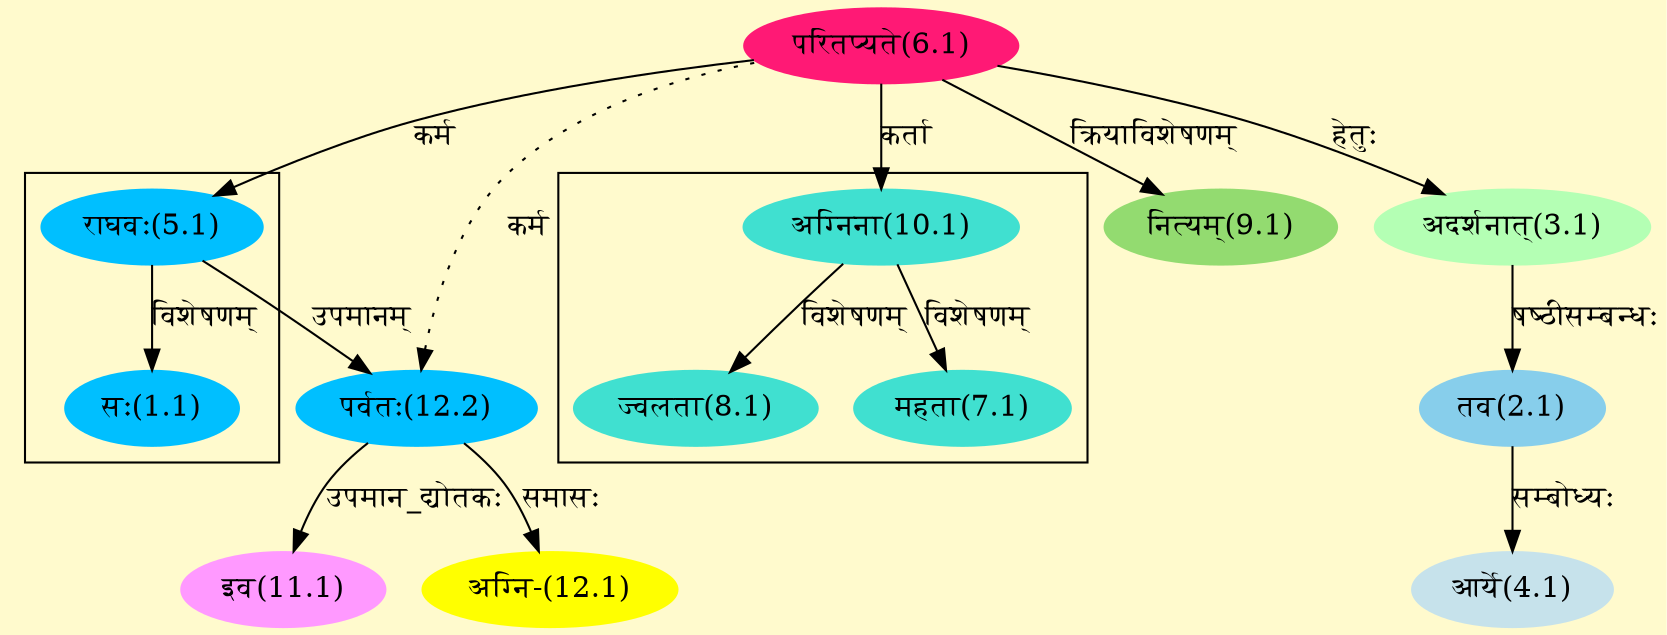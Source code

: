 digraph G{
rankdir=BT;
 compound=true;
 bgcolor="lemonchiffon1";

subgraph cluster_1{
Node1_1 [style=filled, color="#00BFFF" label = "सः(1.1)"]
Node5_1 [style=filled, color="#00BFFF" label = "राघवः(5.1)"]

}

subgraph cluster_2{
Node7_1 [style=filled, color="#40E0D0" label = "महता(7.1)"]
Node10_1 [style=filled, color="#40E0D0" label = "अग्निना(10.1)"]
Node8_1 [style=filled, color="#40E0D0" label = "ज्वलता(8.1)"]

}
Node2_1 [style=filled, color="#87CEEB" label = "तव(2.1)"]
Node3_1 [style=filled, color="#B4FFB4" label = "अदर्शनात्(3.1)"]
Node6_1 [style=filled, color="#FF1975" label = "परितप्यते(6.1)"]
Node4_1 [style=filled, color="#C6E2EB" label = "आर्ये(4.1)"]
Node5_1 [style=filled, color="#00BFFF" label = "राघवः(5.1)"]
Node9_1 [style=filled, color="#93DB70" label = "नित्यम्(9.1)"]
Node10_1 [style=filled, color="#40E0D0" label = "अग्निना(10.1)"]
Node11_1 [style=filled, color="#FF99FF" label = "इव(11.1)"]
Node12_2 [style=filled, color="#00BFFF" label = "पर्वतः(12.2)"]
Node12_1 [style=filled, color="#FFFF00" label = "अग्नि-(12.1)"]
/* Start of Relations section */

Node1_1 -> Node5_1 [  label="विशेषणम्"  dir="back" ]
Node2_1 -> Node3_1 [  label="षष्ठीसम्बन्धः"  dir="back" ]
Node3_1 -> Node6_1 [  label="हेतुः"  dir="back" ]
Node4_1 -> Node2_1 [  label="सम्बोध्यः"  dir="back" ]
Node5_1 -> Node6_1 [  label="कर्म"  dir="back" ]
Node7_1 -> Node10_1 [  label="विशेषणम्"  dir="back" ]
Node8_1 -> Node10_1 [  label="विशेषणम्"  dir="back" ]
Node9_1 -> Node6_1 [  label="क्रियाविशेषणम्"  dir="back" ]
Node10_1 -> Node6_1 [  label="कर्ता"  dir="back" ]
Node11_1 -> Node12_2 [  label="उपमान_द्योतकः"  dir="back" ]
Node12_1 -> Node12_2 [  label="समासः"  dir="back" ]
Node12_2 -> Node5_1 [  label="उपमानम्"  dir="back" ]
Node12_2 -> Node6_1 [ style=dotted label="कर्म"  dir="back" ]
}
